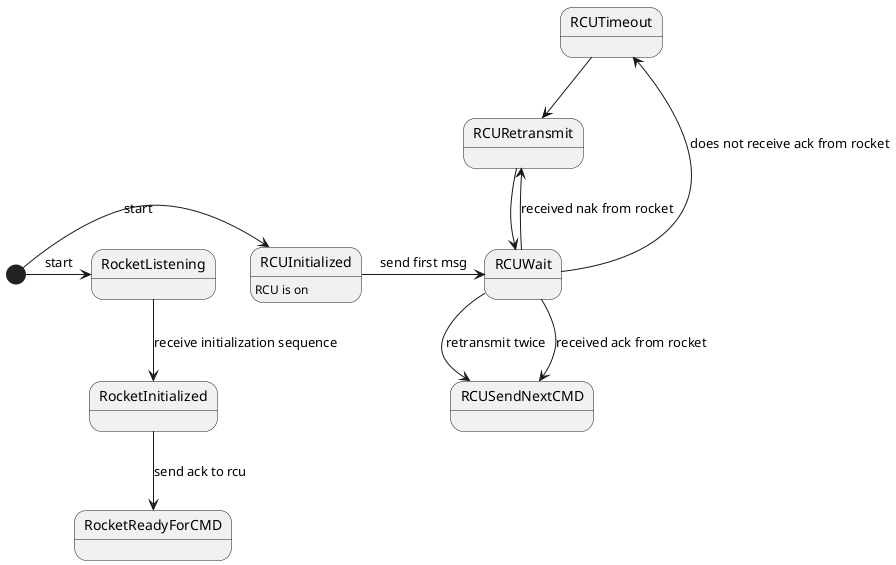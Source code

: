 @startuml
[*] -right-> RCUInitialized : start
[*] -right-> RocketListening : start
RCUInitialized : RCU is on
RCUInitialized -right-> RCUWait : send first msg
RCUWait -up-> RCUTimeout : does not receive ack from rocket
RCUWait -up-> RCURetransmit : received nak from rocket
RCUWait -down-> RCUSendNextCMD : received ack from rocket
RCUWait -down-> RCUSendNextCMD : retransmit twice
RCUTimeout --> RCURetransmit
RCURetransmit --> RCUWait
RocketListening --> RocketInitialized : receive initialization sequence
RocketInitialized --> RocketReadyForCMD : send ack to rcu
@enduml